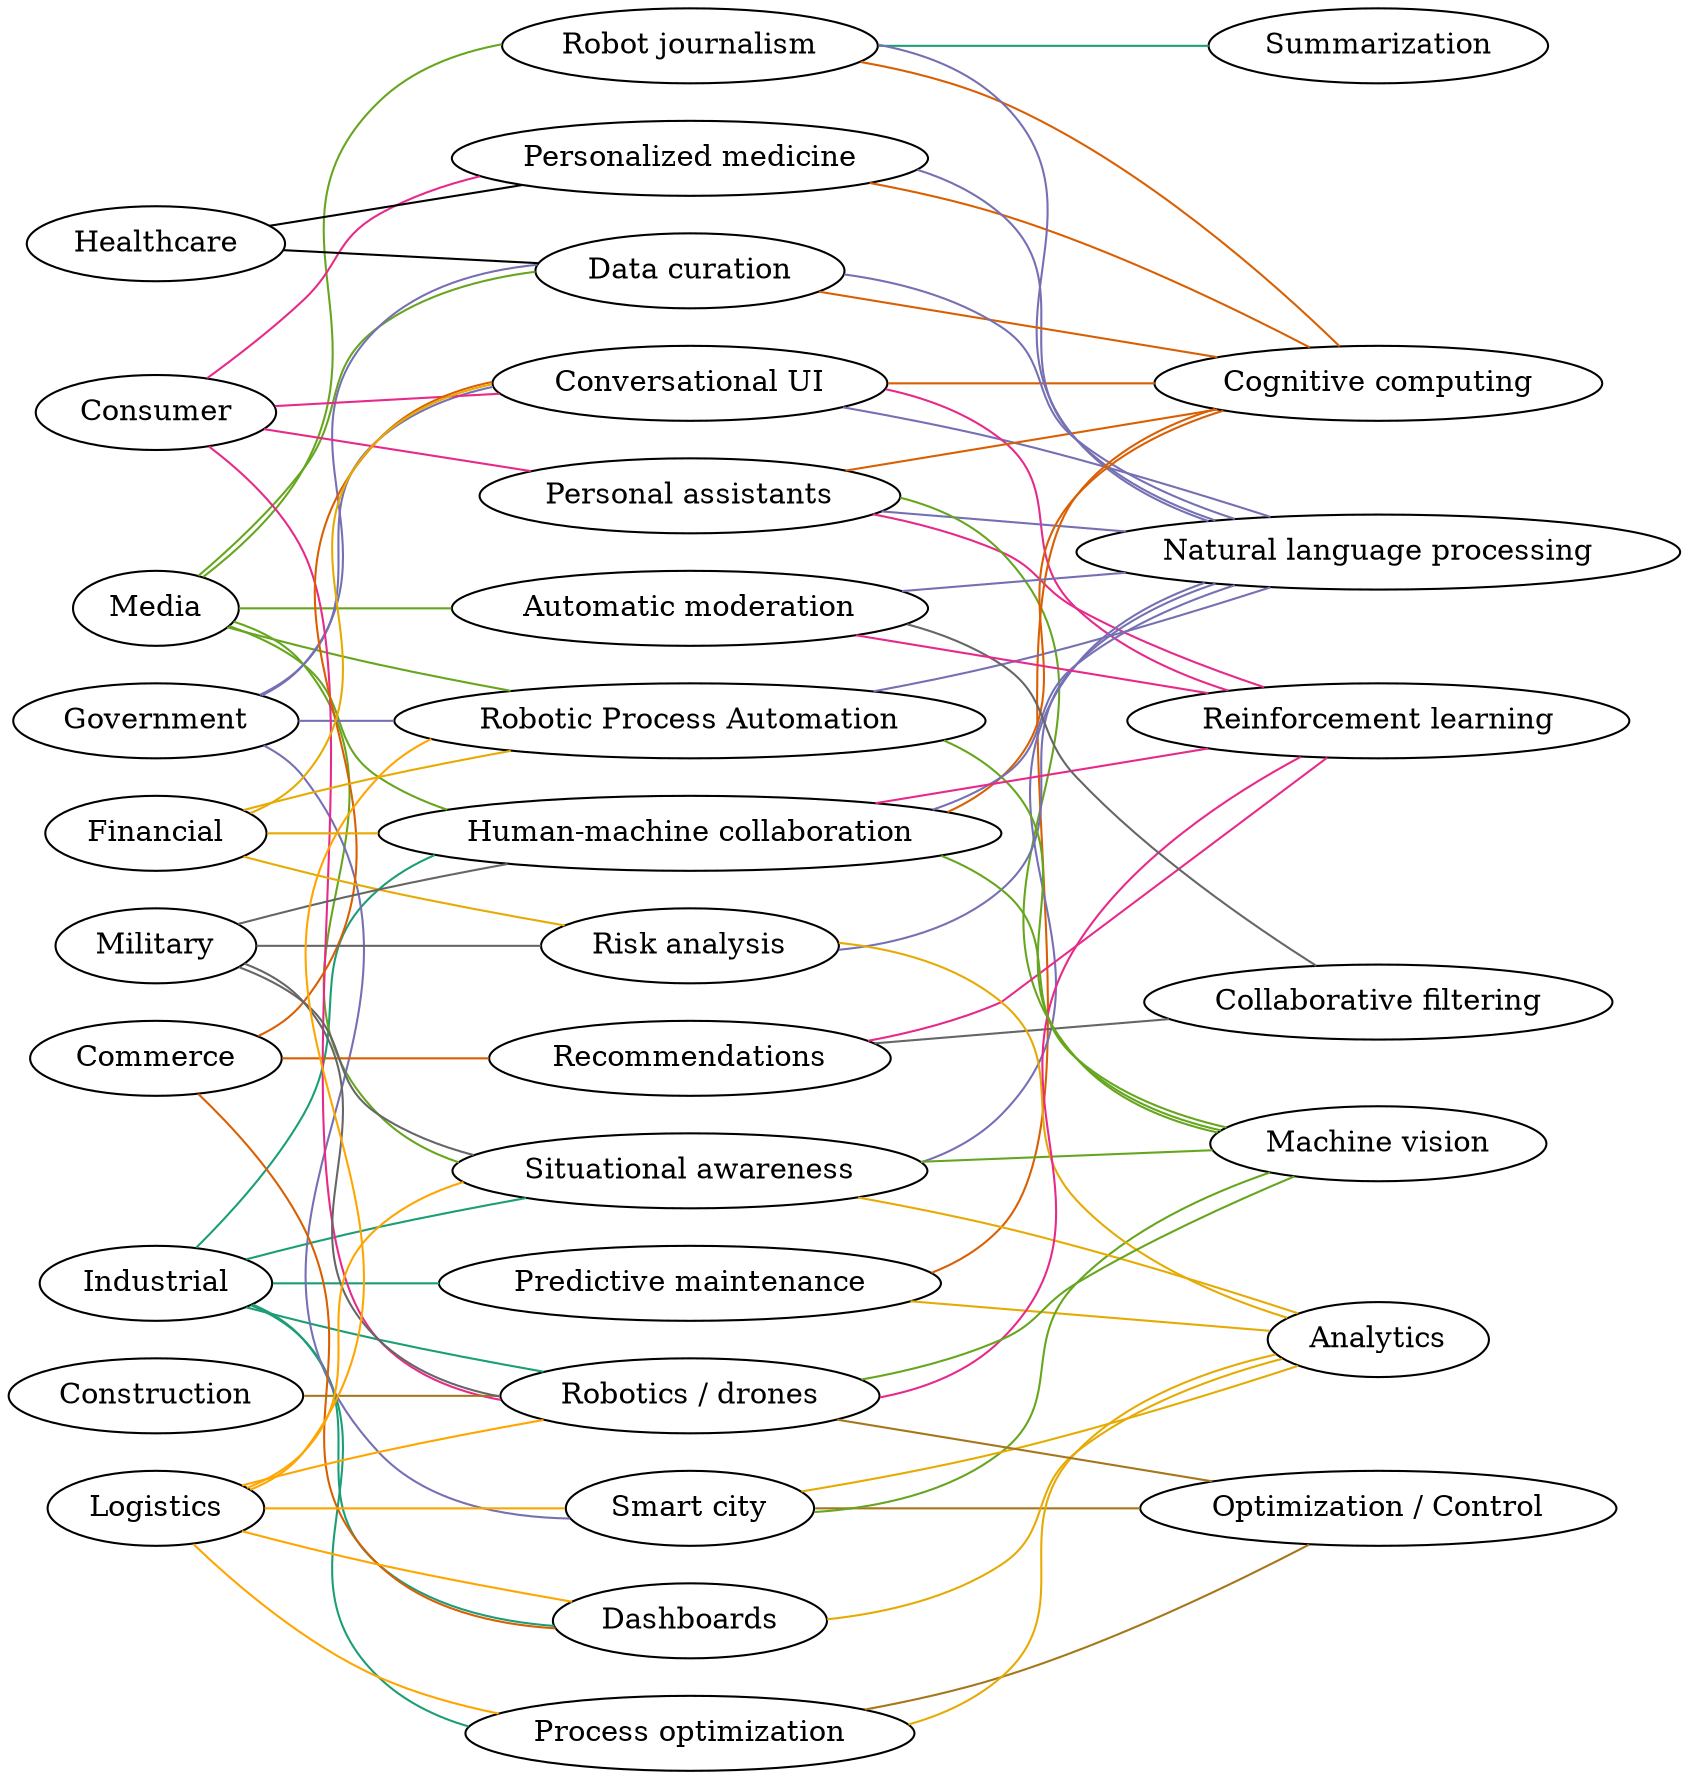 graph ai_business_enablers {
  graph [overlap=false, rankdir=LR];

  is [label="Industrial"]
  ms [label="Media"]
  gs [label="Government"]
  cs [label="Consumer"]
  coms [label="Commerce"]
  fins [label="Financial"]
  cons [label="Construction"]
  mil [label="Military"]
  l [label="Logistics"]
  hc [label="Healthcare"]

  cui [label="Conversational UI"]
  pass [label="Personal assistants"]
  pmed [label="Personalized medicine"]
  robjourn [label="Robot journalism"]
  cur [label="Data curation"]
  pm [label="Predictive maintenance"]
  sc [label="Smart city"]
  sa [label="Situational awareness"]
  db [label="Dashboards"]
  rec [label="Recommendations"]
  popt [label="Process optimization"]
  risk [label="Risk analysis"]
  drone [label="Robotics / drones"]
  rpa [label="Robotic Process Automation"]
  hm [label="Human-machine collaboration"]
  am [label="Automatic moderation"]

  sum [label="Summarization"]
  cc [label="Cognitive computing"]
  opt [label="Optimization / Control"]
  cf [label="Collaborative filtering"]
  nlp [label="Natural language processing"]
  rl [label="Reinforcement learning"]
  vis [label="Machine vision"]
  an [label="Analytics"]

  is -- pm [color="/dark28/1"]
  is -- popt [color="/dark28/1"]
  is -- sa [color="/dark28/1"]
  is -- db [color="/dark28/1"]
  is -- drone [color="/dark28/1"]
  is -- hm [color="/dark28/1"]
  coms -- cui [color="/dark28/2"]
  coms -- rec [color="/dark28/2"]
  coms -- db [color="/dark28/2"]
  gs -- cui [color="/dark28/3"]
  gs -- cur [color="/dark28/3"]
  gs -- sc [color="/dark28/3"]
  gs -- rpa [color="/dark28/3"]
  cs -- cui [color="/dark28/4"]
  cs -- pass [color="/dark28/4"]
  cs -- drone [color="/dark28/4"]
  cs -- pmed [color="/dark28/4"]
  ms -- robjourn [color="/dark28/5"]
  ms -- cur [color="/dark28/5"]
  ms -- sa [color="/dark28/5"]
  ms -- rpa [color="/dark28/5"]
  ms -- hm [color="/dark28/5"]
  ms -- am [color="/dark28/5"]
  fins -- cui [color="/dark28/6"]
  fins -- risk [color="/dark28/6"]
  fins -- rpa [color="/dark28/6"]
  fins -- hm [color="/dark28/6"]
  cons -- drone [color="/dark28/7"]
  mil -- sa [color="/dark28/8"]
  mil -- risk [color="/dark28/8"]
  mil -- drone [color="/dark28/8"]
  mil -- hm [color="/dark28/8"]
  l -- popt [color=orange]
  l -- sc [color=orange]
  l -- sa [color=orange]
  l -- db [color=orange]
  l -- drone [color=orange]
  l -- rpa [color=orange]
  hc -- pmed [color=black]
  hc -- cur [color=black]

  robjourn -- sum [color="/dark28/1"]
  cui -- cc [color="/dark28/2"]
  pass -- cc [color="/dark28/2"]
  pmed -- cc [color="/dark28/2"]
  hm -- cc [color="/dark28/2"]
  robjourn -- cc [color="/dark28/2"]
  cur -- cc [color="/dark28/2"]
  pm -- cc [color="/dark28/2"]
  cui -- nlp [color="/dark28/3"]
  pass -- nlp [color="/dark28/3"]
  pmed -- nlp [color="/dark28/3"]
  robjourn -- nlp [color="/dark28/3"]
  cur -- nlp [color="/dark28/3"]
  sa -- nlp [color="/dark28/3"]
  risk -- nlp [color="/dark28/3"]
  rpa -- nlp [color="/dark28/3"]
  hm -- nlp [color="/dark28/3"]
  am -- nlp [color="/dark28/3"]
  cui -- rl [color="/dark28/4"]
  pass -- rl [color="/dark28/4"]
  rec -- rl [color="/dark28/4"]
  drone -- rl [color="/dark28/4"]
  hm -- rl [color="/dark28/4"]
  am -- rl [color="/dark28/4"]
  pass -- vis [color="/dark28/5"]
  sc -- vis [color="/dark28/5"]
  sa -- vis [color="/dark28/5"]
  drone -- vis [color="/dark28/5"]
  rpa -- vis [color="/dark28/5"]
  hm -- vis [color="/dark28/5"]
  db -- an [color="/dark28/6"]
  pm -- an [color="/dark28/6"]
  risk -- an [color="/dark28/6"]
  sa -- an [color="/dark28/6"]
  sc -- an [color="/dark28/6"]
  popt -- an [color="/dark28/6"]
  popt -- opt [color="/dark28/7"]
  drone -- opt [color="/dark28/7"]
  sc -- opt [color="/dark28/7"]
  rec -- cf [color="/dark28/8"]
  am -- cf [color="/dark28/8"]
}

